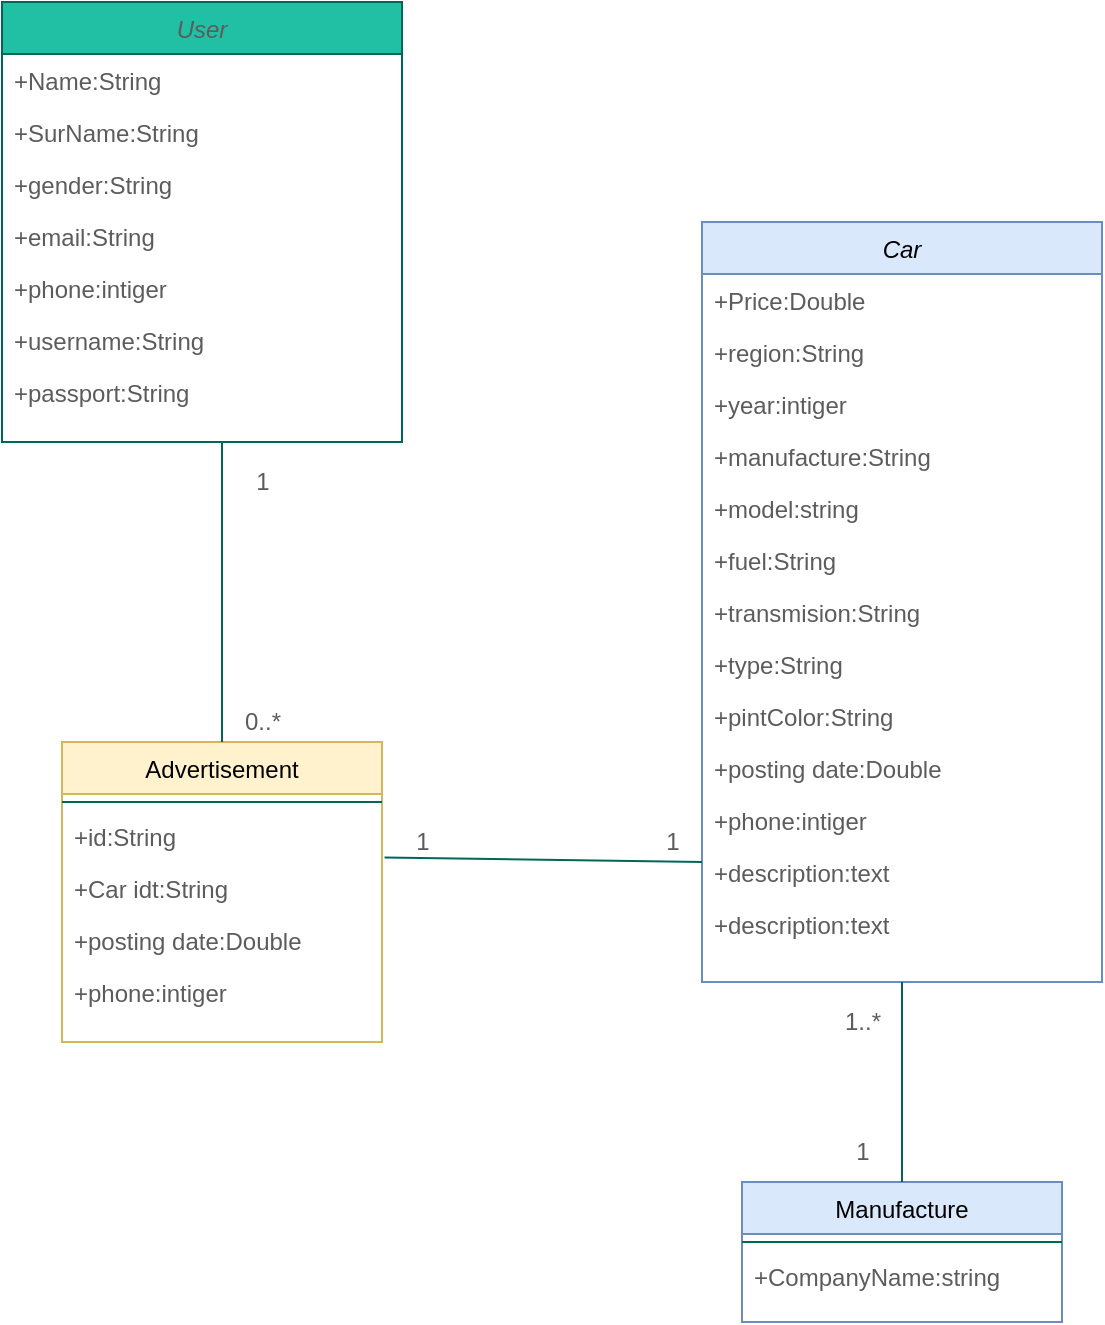 <mxfile version="14.8.1" type="github">
  <diagram id="C5RBs43oDa-KdzZeNtuy" name="Page-1">
    <mxGraphModel dx="1038" dy="504" grid="1" gridSize="10" guides="1" tooltips="1" connect="1" arrows="1" fold="1" page="1" pageScale="1" pageWidth="827" pageHeight="1169" math="0" shadow="0">
      <root>
        <mxCell id="WIyWlLk6GJQsqaUBKTNV-0" />
        <mxCell id="WIyWlLk6GJQsqaUBKTNV-1" parent="WIyWlLk6GJQsqaUBKTNV-0" />
        <mxCell id="zkfFHV4jXpPFQw0GAbJ--0" value="User" style="swimlane;fontStyle=2;align=center;verticalAlign=top;childLayout=stackLayout;horizontal=1;startSize=26;horizontalStack=0;resizeParent=1;resizeLast=0;collapsible=1;marginBottom=0;rounded=0;shadow=0;strokeWidth=1;fillColor=#21C0A5;strokeColor=#006658;fontColor=#5C5C5C;" parent="WIyWlLk6GJQsqaUBKTNV-1" vertex="1">
          <mxGeometry x="170" y="10" width="200" height="220" as="geometry">
            <mxRectangle x="230" y="140" width="160" height="26" as="alternateBounds" />
          </mxGeometry>
        </mxCell>
        <mxCell id="zkfFHV4jXpPFQw0GAbJ--1" value="+Name:String" style="text;align=left;verticalAlign=top;spacingLeft=4;spacingRight=4;overflow=hidden;rotatable=0;points=[[0,0.5],[1,0.5]];portConstraint=eastwest;fontColor=#5C5C5C;" parent="zkfFHV4jXpPFQw0GAbJ--0" vertex="1">
          <mxGeometry y="26" width="200" height="26" as="geometry" />
        </mxCell>
        <mxCell id="fBqX43o_vClge8NW4Zcj-0" value="+SurName:String" style="text;align=left;verticalAlign=top;spacingLeft=4;spacingRight=4;overflow=hidden;rotatable=0;points=[[0,0.5],[1,0.5]];portConstraint=eastwest;fontColor=#5C5C5C;" vertex="1" parent="zkfFHV4jXpPFQw0GAbJ--0">
          <mxGeometry y="52" width="200" height="26" as="geometry" />
        </mxCell>
        <mxCell id="fBqX43o_vClge8NW4Zcj-1" value="+gender:String" style="text;align=left;verticalAlign=top;spacingLeft=4;spacingRight=4;overflow=hidden;rotatable=0;points=[[0,0.5],[1,0.5]];portConstraint=eastwest;fontColor=#5C5C5C;" vertex="1" parent="zkfFHV4jXpPFQw0GAbJ--0">
          <mxGeometry y="78" width="200" height="26" as="geometry" />
        </mxCell>
        <mxCell id="fBqX43o_vClge8NW4Zcj-3" value="+email:String" style="text;align=left;verticalAlign=top;spacingLeft=4;spacingRight=4;overflow=hidden;rotatable=0;points=[[0,0.5],[1,0.5]];portConstraint=eastwest;fontColor=#5C5C5C;" vertex="1" parent="zkfFHV4jXpPFQw0GAbJ--0">
          <mxGeometry y="104" width="200" height="26" as="geometry" />
        </mxCell>
        <mxCell id="fBqX43o_vClge8NW4Zcj-4" value="+phone:intiger" style="text;align=left;verticalAlign=top;spacingLeft=4;spacingRight=4;overflow=hidden;rotatable=0;points=[[0,0.5],[1,0.5]];portConstraint=eastwest;fontColor=#5C5C5C;" vertex="1" parent="zkfFHV4jXpPFQw0GAbJ--0">
          <mxGeometry y="130" width="200" height="26" as="geometry" />
        </mxCell>
        <mxCell id="fBqX43o_vClge8NW4Zcj-5" value="+username:String" style="text;align=left;verticalAlign=top;spacingLeft=4;spacingRight=4;overflow=hidden;rotatable=0;points=[[0,0.5],[1,0.5]];portConstraint=eastwest;fontColor=#5C5C5C;" vertex="1" parent="zkfFHV4jXpPFQw0GAbJ--0">
          <mxGeometry y="156" width="200" height="26" as="geometry" />
        </mxCell>
        <mxCell id="fBqX43o_vClge8NW4Zcj-6" value="+passport:String" style="text;align=left;verticalAlign=top;spacingLeft=4;spacingRight=4;overflow=hidden;rotatable=0;points=[[0,0.5],[1,0.5]];portConstraint=eastwest;fontColor=#5C5C5C;" vertex="1" parent="zkfFHV4jXpPFQw0GAbJ--0">
          <mxGeometry y="182" width="200" height="26" as="geometry" />
        </mxCell>
        <mxCell id="zkfFHV4jXpPFQw0GAbJ--6" value="Advertisement" style="swimlane;fontStyle=0;align=center;verticalAlign=top;childLayout=stackLayout;horizontal=1;startSize=26;horizontalStack=0;resizeParent=1;resizeLast=0;collapsible=1;marginBottom=0;rounded=0;shadow=0;strokeWidth=1;fillColor=#fff2cc;strokeColor=#d6b656;" parent="WIyWlLk6GJQsqaUBKTNV-1" vertex="1">
          <mxGeometry x="200" y="380" width="160" height="150" as="geometry">
            <mxRectangle x="130" y="380" width="160" height="26" as="alternateBounds" />
          </mxGeometry>
        </mxCell>
        <mxCell id="zkfFHV4jXpPFQw0GAbJ--9" value="" style="line;html=1;strokeWidth=1;align=left;verticalAlign=middle;spacingTop=-1;spacingLeft=3;spacingRight=3;rotatable=0;labelPosition=right;points=[];portConstraint=eastwest;fillColor=#21C0A5;strokeColor=#006658;fontColor=#5C5C5C;" parent="zkfFHV4jXpPFQw0GAbJ--6" vertex="1">
          <mxGeometry y="26" width="160" height="8" as="geometry" />
        </mxCell>
        <mxCell id="fBqX43o_vClge8NW4Zcj-22" value="+id:String" style="text;align=left;verticalAlign=top;spacingLeft=4;spacingRight=4;overflow=hidden;rotatable=0;points=[[0,0.5],[1,0.5]];portConstraint=eastwest;fontColor=#5C5C5C;" vertex="1" parent="zkfFHV4jXpPFQw0GAbJ--6">
          <mxGeometry y="34" width="160" height="26" as="geometry" />
        </mxCell>
        <mxCell id="fBqX43o_vClge8NW4Zcj-23" value="+Car idt:String" style="text;align=left;verticalAlign=top;spacingLeft=4;spacingRight=4;overflow=hidden;rotatable=0;points=[[0,0.5],[1,0.5]];portConstraint=eastwest;fontColor=#5C5C5C;" vertex="1" parent="zkfFHV4jXpPFQw0GAbJ--6">
          <mxGeometry y="60" width="160" height="26" as="geometry" />
        </mxCell>
        <mxCell id="fBqX43o_vClge8NW4Zcj-26" value="+posting date:Double" style="text;align=left;verticalAlign=top;spacingLeft=4;spacingRight=4;overflow=hidden;rotatable=0;points=[[0,0.5],[1,0.5]];portConstraint=eastwest;fontColor=#5C5C5C;" vertex="1" parent="zkfFHV4jXpPFQw0GAbJ--6">
          <mxGeometry y="86" width="160" height="26" as="geometry" />
        </mxCell>
        <mxCell id="fBqX43o_vClge8NW4Zcj-27" value="+phone:intiger" style="text;align=left;verticalAlign=top;spacingLeft=4;spacingRight=4;overflow=hidden;rotatable=0;points=[[0,0.5],[1,0.5]];portConstraint=eastwest;fontColor=#5C5C5C;" vertex="1" parent="zkfFHV4jXpPFQw0GAbJ--6">
          <mxGeometry y="112" width="160" height="26" as="geometry" />
        </mxCell>
        <mxCell id="zkfFHV4jXpPFQw0GAbJ--13" value="Manufacture" style="swimlane;fontStyle=0;align=center;verticalAlign=top;childLayout=stackLayout;horizontal=1;startSize=26;horizontalStack=0;resizeParent=1;resizeLast=0;collapsible=1;marginBottom=0;rounded=0;shadow=0;strokeWidth=1;fillColor=#dae8fc;strokeColor=#6c8ebf;" parent="WIyWlLk6GJQsqaUBKTNV-1" vertex="1">
          <mxGeometry x="540" y="600" width="160" height="70" as="geometry">
            <mxRectangle x="340" y="380" width="170" height="26" as="alternateBounds" />
          </mxGeometry>
        </mxCell>
        <mxCell id="zkfFHV4jXpPFQw0GAbJ--15" value="" style="line;html=1;strokeWidth=1;align=left;verticalAlign=middle;spacingTop=-1;spacingLeft=3;spacingRight=3;rotatable=0;labelPosition=right;points=[];portConstraint=eastwest;fillColor=#21C0A5;strokeColor=#006658;fontColor=#5C5C5C;" parent="zkfFHV4jXpPFQw0GAbJ--13" vertex="1">
          <mxGeometry y="26" width="160" height="8" as="geometry" />
        </mxCell>
        <mxCell id="fBqX43o_vClge8NW4Zcj-21" value="+CompanyName:string" style="text;align=left;verticalAlign=top;spacingLeft=4;spacingRight=4;overflow=hidden;rotatable=0;points=[[0,0.5],[1,0.5]];portConstraint=eastwest;fontColor=#5C5C5C;" vertex="1" parent="zkfFHV4jXpPFQw0GAbJ--13">
          <mxGeometry y="34" width="160" height="26" as="geometry" />
        </mxCell>
        <mxCell id="fBqX43o_vClge8NW4Zcj-7" value="Car" style="swimlane;fontStyle=2;align=center;verticalAlign=top;childLayout=stackLayout;horizontal=1;startSize=26;horizontalStack=0;resizeParent=1;resizeLast=0;collapsible=1;marginBottom=0;rounded=0;shadow=0;strokeWidth=1;fillColor=#dae8fc;strokeColor=#6c8ebf;" vertex="1" parent="WIyWlLk6GJQsqaUBKTNV-1">
          <mxGeometry x="520" y="120" width="200" height="380" as="geometry">
            <mxRectangle x="230" y="140" width="160" height="26" as="alternateBounds" />
          </mxGeometry>
        </mxCell>
        <mxCell id="fBqX43o_vClge8NW4Zcj-8" value="+Price:Double" style="text;align=left;verticalAlign=top;spacingLeft=4;spacingRight=4;overflow=hidden;rotatable=0;points=[[0,0.5],[1,0.5]];portConstraint=eastwest;fontColor=#5C5C5C;" vertex="1" parent="fBqX43o_vClge8NW4Zcj-7">
          <mxGeometry y="26" width="200" height="26" as="geometry" />
        </mxCell>
        <mxCell id="fBqX43o_vClge8NW4Zcj-9" value="+region:String    " style="text;align=left;verticalAlign=top;spacingLeft=4;spacingRight=4;overflow=hidden;rotatable=0;points=[[0,0.5],[1,0.5]];portConstraint=eastwest;fontColor=#5C5C5C;" vertex="1" parent="fBqX43o_vClge8NW4Zcj-7">
          <mxGeometry y="52" width="200" height="26" as="geometry" />
        </mxCell>
        <mxCell id="fBqX43o_vClge8NW4Zcj-10" value="+year:intiger" style="text;align=left;verticalAlign=top;spacingLeft=4;spacingRight=4;overflow=hidden;rotatable=0;points=[[0,0.5],[1,0.5]];portConstraint=eastwest;fontColor=#5C5C5C;" vertex="1" parent="fBqX43o_vClge8NW4Zcj-7">
          <mxGeometry y="78" width="200" height="26" as="geometry" />
        </mxCell>
        <mxCell id="fBqX43o_vClge8NW4Zcj-11" value="+manufacture:String" style="text;align=left;verticalAlign=top;spacingLeft=4;spacingRight=4;overflow=hidden;rotatable=0;points=[[0,0.5],[1,0.5]];portConstraint=eastwest;fontColor=#5C5C5C;" vertex="1" parent="fBqX43o_vClge8NW4Zcj-7">
          <mxGeometry y="104" width="200" height="26" as="geometry" />
        </mxCell>
        <mxCell id="fBqX43o_vClge8NW4Zcj-12" value="+model:string" style="text;align=left;verticalAlign=top;spacingLeft=4;spacingRight=4;overflow=hidden;rotatable=0;points=[[0,0.5],[1,0.5]];portConstraint=eastwest;fontColor=#5C5C5C;" vertex="1" parent="fBqX43o_vClge8NW4Zcj-7">
          <mxGeometry y="130" width="200" height="26" as="geometry" />
        </mxCell>
        <mxCell id="fBqX43o_vClge8NW4Zcj-13" value="+fuel:String" style="text;align=left;verticalAlign=top;spacingLeft=4;spacingRight=4;overflow=hidden;rotatable=0;points=[[0,0.5],[1,0.5]];portConstraint=eastwest;fontColor=#5C5C5C;" vertex="1" parent="fBqX43o_vClge8NW4Zcj-7">
          <mxGeometry y="156" width="200" height="26" as="geometry" />
        </mxCell>
        <mxCell id="fBqX43o_vClge8NW4Zcj-14" value="+transmision:String" style="text;align=left;verticalAlign=top;spacingLeft=4;spacingRight=4;overflow=hidden;rotatable=0;points=[[0,0.5],[1,0.5]];portConstraint=eastwest;fontColor=#5C5C5C;" vertex="1" parent="fBqX43o_vClge8NW4Zcj-7">
          <mxGeometry y="182" width="200" height="26" as="geometry" />
        </mxCell>
        <mxCell id="fBqX43o_vClge8NW4Zcj-15" value="+type:String" style="text;align=left;verticalAlign=top;spacingLeft=4;spacingRight=4;overflow=hidden;rotatable=0;points=[[0,0.5],[1,0.5]];portConstraint=eastwest;fontColor=#5C5C5C;" vertex="1" parent="fBqX43o_vClge8NW4Zcj-7">
          <mxGeometry y="208" width="200" height="26" as="geometry" />
        </mxCell>
        <mxCell id="fBqX43o_vClge8NW4Zcj-16" value="+pintColor:String" style="text;align=left;verticalAlign=top;spacingLeft=4;spacingRight=4;overflow=hidden;rotatable=0;points=[[0,0.5],[1,0.5]];portConstraint=eastwest;fontColor=#5C5C5C;" vertex="1" parent="fBqX43o_vClge8NW4Zcj-7">
          <mxGeometry y="234" width="200" height="26" as="geometry" />
        </mxCell>
        <mxCell id="fBqX43o_vClge8NW4Zcj-17" value="+posting date:Double" style="text;align=left;verticalAlign=top;spacingLeft=4;spacingRight=4;overflow=hidden;rotatable=0;points=[[0,0.5],[1,0.5]];portConstraint=eastwest;fontColor=#5C5C5C;" vertex="1" parent="fBqX43o_vClge8NW4Zcj-7">
          <mxGeometry y="260" width="200" height="26" as="geometry" />
        </mxCell>
        <mxCell id="fBqX43o_vClge8NW4Zcj-18" value="+phone:intiger" style="text;align=left;verticalAlign=top;spacingLeft=4;spacingRight=4;overflow=hidden;rotatable=0;points=[[0,0.5],[1,0.5]];portConstraint=eastwest;fontColor=#5C5C5C;" vertex="1" parent="fBqX43o_vClge8NW4Zcj-7">
          <mxGeometry y="286" width="200" height="26" as="geometry" />
        </mxCell>
        <mxCell id="fBqX43o_vClge8NW4Zcj-19" value="+description:text" style="text;align=left;verticalAlign=top;spacingLeft=4;spacingRight=4;overflow=hidden;rotatable=0;points=[[0,0.5],[1,0.5]];portConstraint=eastwest;fontColor=#5C5C5C;" vertex="1" parent="fBqX43o_vClge8NW4Zcj-7">
          <mxGeometry y="312" width="200" height="26" as="geometry" />
        </mxCell>
        <mxCell id="fBqX43o_vClge8NW4Zcj-20" value="+description:text" style="text;align=left;verticalAlign=top;spacingLeft=4;spacingRight=4;overflow=hidden;rotatable=0;points=[[0,0.5],[1,0.5]];portConstraint=eastwest;fontColor=#5C5C5C;" vertex="1" parent="fBqX43o_vClge8NW4Zcj-7">
          <mxGeometry y="338" width="200" height="26" as="geometry" />
        </mxCell>
        <mxCell id="fBqX43o_vClge8NW4Zcj-28" value="" style="endArrow=none;html=1;fontColor=#5C5C5C;strokeColor=#006658;fillColor=#21C0A5;entryX=0.5;entryY=0;entryDx=0;entryDy=0;" edge="1" parent="WIyWlLk6GJQsqaUBKTNV-1" target="zkfFHV4jXpPFQw0GAbJ--6">
          <mxGeometry width="50" height="50" relative="1" as="geometry">
            <mxPoint x="280" y="230" as="sourcePoint" />
            <mxPoint x="464" y="190" as="targetPoint" />
          </mxGeometry>
        </mxCell>
        <mxCell id="fBqX43o_vClge8NW4Zcj-29" value="1" style="text;html=1;align=center;verticalAlign=middle;resizable=0;points=[];autosize=1;strokeColor=none;fontColor=#5C5C5C;" vertex="1" parent="WIyWlLk6GJQsqaUBKTNV-1">
          <mxGeometry x="290" y="240" width="20" height="20" as="geometry" />
        </mxCell>
        <mxCell id="fBqX43o_vClge8NW4Zcj-30" value="0..*" style="text;html=1;align=center;verticalAlign=middle;resizable=0;points=[];autosize=1;strokeColor=none;fontColor=#5C5C5C;" vertex="1" parent="WIyWlLk6GJQsqaUBKTNV-1">
          <mxGeometry x="285" y="360" width="30" height="20" as="geometry" />
        </mxCell>
        <mxCell id="fBqX43o_vClge8NW4Zcj-31" value="" style="endArrow=none;html=1;fontColor=#5C5C5C;strokeColor=#006658;fillColor=#21C0A5;entryX=0.5;entryY=1;entryDx=0;entryDy=0;exitX=0.5;exitY=0;exitDx=0;exitDy=0;" edge="1" parent="WIyWlLk6GJQsqaUBKTNV-1" source="zkfFHV4jXpPFQw0GAbJ--13" target="fBqX43o_vClge8NW4Zcj-7">
          <mxGeometry width="50" height="50" relative="1" as="geometry">
            <mxPoint x="619.5" y="570" as="sourcePoint" />
            <mxPoint x="619.5" y="530" as="targetPoint" />
          </mxGeometry>
        </mxCell>
        <mxCell id="fBqX43o_vClge8NW4Zcj-32" value="1..*" style="text;html=1;align=center;verticalAlign=middle;resizable=0;points=[];autosize=1;strokeColor=none;fontColor=#5C5C5C;" vertex="1" parent="WIyWlLk6GJQsqaUBKTNV-1">
          <mxGeometry x="585" y="510" width="30" height="20" as="geometry" />
        </mxCell>
        <mxCell id="fBqX43o_vClge8NW4Zcj-33" value="1" style="text;html=1;align=center;verticalAlign=middle;resizable=0;points=[];autosize=1;strokeColor=none;fontColor=#5C5C5C;" vertex="1" parent="WIyWlLk6GJQsqaUBKTNV-1">
          <mxGeometry x="590" y="575" width="20" height="20" as="geometry" />
        </mxCell>
        <mxCell id="fBqX43o_vClge8NW4Zcj-34" value="" style="endArrow=none;html=1;fontColor=#5C5C5C;strokeColor=#006658;fillColor=#21C0A5;exitX=1.008;exitY=-0.085;exitDx=0;exitDy=0;exitPerimeter=0;" edge="1" parent="WIyWlLk6GJQsqaUBKTNV-1" source="fBqX43o_vClge8NW4Zcj-23">
          <mxGeometry width="50" height="50" relative="1" as="geometry">
            <mxPoint x="630" y="610" as="sourcePoint" />
            <mxPoint x="520" y="440" as="targetPoint" />
            <Array as="points" />
          </mxGeometry>
        </mxCell>
        <mxCell id="fBqX43o_vClge8NW4Zcj-35" value="1" style="text;html=1;align=center;verticalAlign=middle;resizable=0;points=[];autosize=1;strokeColor=none;fontColor=#5C5C5C;" vertex="1" parent="WIyWlLk6GJQsqaUBKTNV-1">
          <mxGeometry x="370" y="420" width="20" height="20" as="geometry" />
        </mxCell>
        <mxCell id="fBqX43o_vClge8NW4Zcj-36" value="1" style="text;html=1;align=center;verticalAlign=middle;resizable=0;points=[];autosize=1;strokeColor=none;fontColor=#5C5C5C;" vertex="1" parent="WIyWlLk6GJQsqaUBKTNV-1">
          <mxGeometry x="495" y="420" width="20" height="20" as="geometry" />
        </mxCell>
      </root>
    </mxGraphModel>
  </diagram>
</mxfile>

